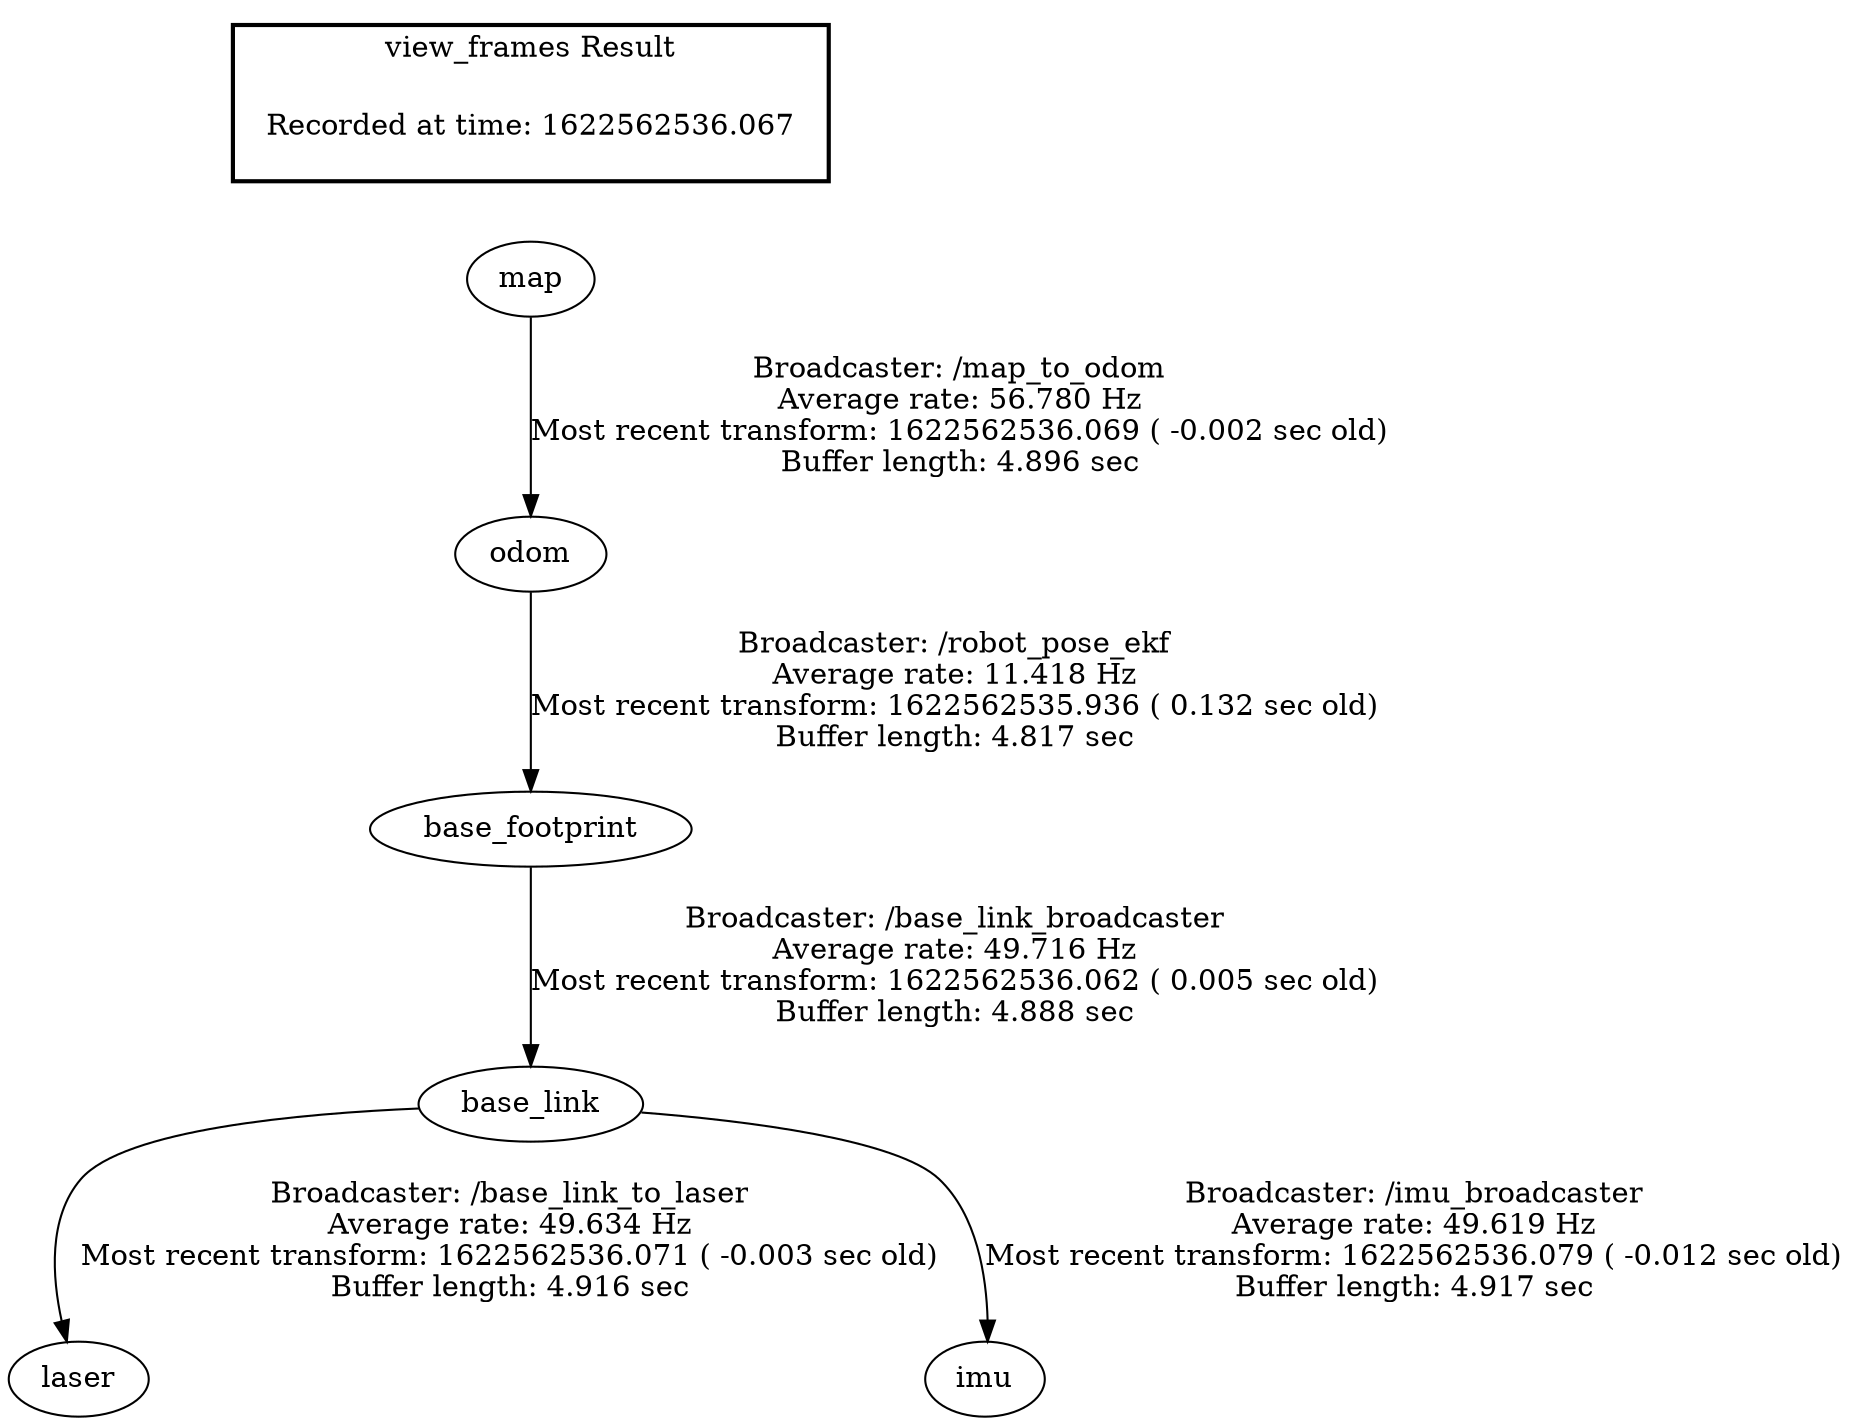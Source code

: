 digraph G {
"odom" -> "base_footprint"[label="Broadcaster: /robot_pose_ekf\nAverage rate: 11.418 Hz\nMost recent transform: 1622562535.936 ( 0.132 sec old)\nBuffer length: 4.817 sec\n"];
"map" -> "odom"[label="Broadcaster: /map_to_odom\nAverage rate: 56.780 Hz\nMost recent transform: 1622562536.069 ( -0.002 sec old)\nBuffer length: 4.896 sec\n"];
"base_link" -> "laser"[label="Broadcaster: /base_link_to_laser\nAverage rate: 49.634 Hz\nMost recent transform: 1622562536.071 ( -0.003 sec old)\nBuffer length: 4.916 sec\n"];
"base_footprint" -> "base_link"[label="Broadcaster: /base_link_broadcaster\nAverage rate: 49.716 Hz\nMost recent transform: 1622562536.062 ( 0.005 sec old)\nBuffer length: 4.888 sec\n"];
"base_link" -> "imu"[label="Broadcaster: /imu_broadcaster\nAverage rate: 49.619 Hz\nMost recent transform: 1622562536.079 ( -0.012 sec old)\nBuffer length: 4.917 sec\n"];
edge [style=invis];
 subgraph cluster_legend { style=bold; color=black; label ="view_frames Result";
"Recorded at time: 1622562536.067"[ shape=plaintext ] ;
 }->"map";
}